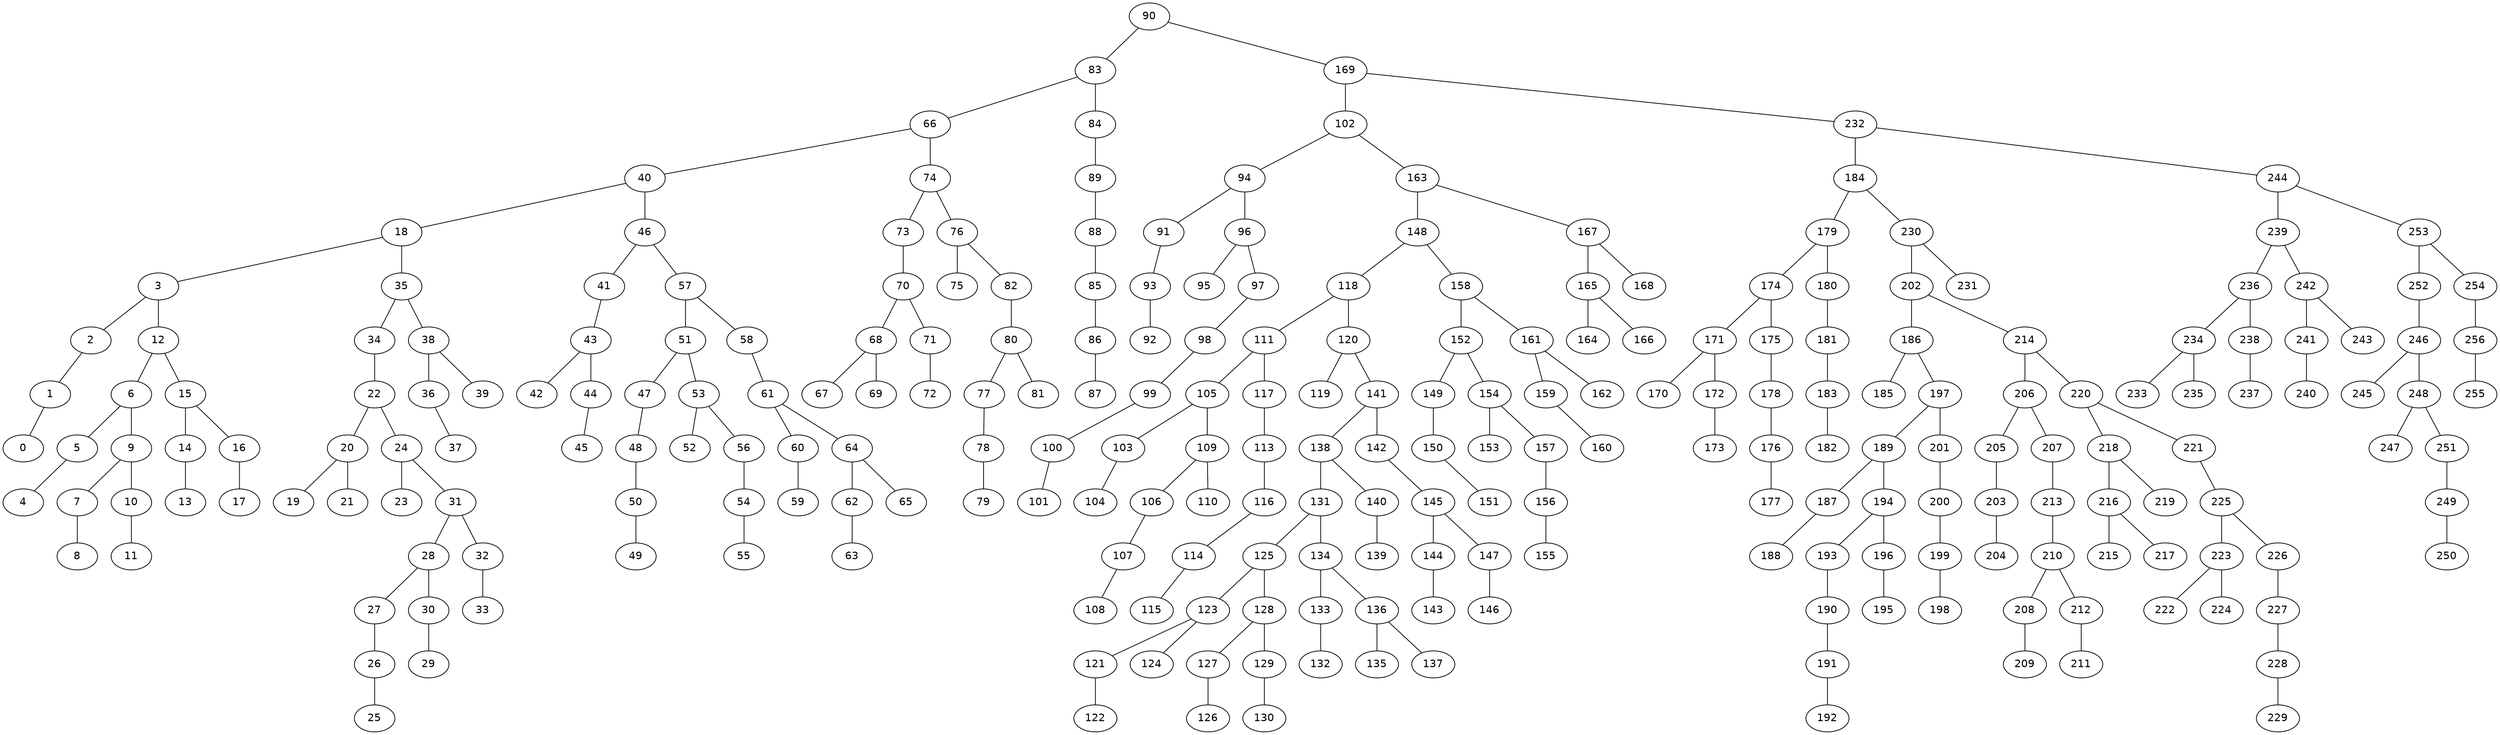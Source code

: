 graph BST {
    node [fontname="Helvetica"];
    90 [label="90"];
    90 -- 83;
    83 [label="83"];
    83 -- 66;
    66 [label="66"];
    66 -- 40;
    40 [label="40"];
    40 -- 18;
    18 [label="18"];
    18 -- 3;
    3 [label="3"];
    3 -- 2;
    2 [label="2"];
    2 -- 1;
    1 [label="1"];
    1 -- 0;
    0 [label="0"];
    3 -- 12;
    12 [label="12"];
    12 -- 6;
    6 [label="6"];
    6 -- 5;
    5 [label="5"];
    5 -- 4;
    4 [label="4"];
    6 -- 9;
    9 [label="9"];
    9 -- 7;
    7 [label="7"];
    7 -- 8;
    8 [label="8"];
    9 -- 10;
    10 [label="10"];
    10 -- 11;
    11 [label="11"];
    12 -- 15;
    15 [label="15"];
    15 -- 14;
    14 [label="14"];
    14 -- 13;
    13 [label="13"];
    15 -- 16;
    16 [label="16"];
    16 -- 17;
    17 [label="17"];
    18 -- 35;
    35 [label="35"];
    35 -- 34;
    34 [label="34"];
    34 -- 22;
    22 [label="22"];
    22 -- 20;
    20 [label="20"];
    20 -- 19;
    19 [label="19"];
    20 -- 21;
    21 [label="21"];
    22 -- 24;
    24 [label="24"];
    24 -- 23;
    23 [label="23"];
    24 -- 31;
    31 [label="31"];
    31 -- 28;
    28 [label="28"];
    28 -- 27;
    27 [label="27"];
    27 -- 26;
    26 [label="26"];
    26 -- 25;
    25 [label="25"];
    28 -- 30;
    30 [label="30"];
    30 -- 29;
    29 [label="29"];
    31 -- 32;
    32 [label="32"];
    32 -- 33;
    33 [label="33"];
    35 -- 38;
    38 [label="38"];
    38 -- 36;
    36 [label="36"];
    36 -- 37;
    37 [label="37"];
    38 -- 39;
    39 [label="39"];
    40 -- 46;
    46 [label="46"];
    46 -- 41;
    41 [label="41"];
    41 -- 43;
    43 [label="43"];
    43 -- 42;
    42 [label="42"];
    43 -- 44;
    44 [label="44"];
    44 -- 45;
    45 [label="45"];
    46 -- 57;
    57 [label="57"];
    57 -- 51;
    51 [label="51"];
    51 -- 47;
    47 [label="47"];
    47 -- 48;
    48 [label="48"];
    48 -- 50;
    50 [label="50"];
    50 -- 49;
    49 [label="49"];
    51 -- 53;
    53 [label="53"];
    53 -- 52;
    52 [label="52"];
    53 -- 56;
    56 [label="56"];
    56 -- 54;
    54 [label="54"];
    54 -- 55;
    55 [label="55"];
    57 -- 58;
    58 [label="58"];
    58 -- 61;
    61 [label="61"];
    61 -- 60;
    60 [label="60"];
    60 -- 59;
    59 [label="59"];
    61 -- 64;
    64 [label="64"];
    64 -- 62;
    62 [label="62"];
    62 -- 63;
    63 [label="63"];
    64 -- 65;
    65 [label="65"];
    66 -- 74;
    74 [label="74"];
    74 -- 73;
    73 [label="73"];
    73 -- 70;
    70 [label="70"];
    70 -- 68;
    68 [label="68"];
    68 -- 67;
    67 [label="67"];
    68 -- 69;
    69 [label="69"];
    70 -- 71;
    71 [label="71"];
    71 -- 72;
    72 [label="72"];
    74 -- 76;
    76 [label="76"];
    76 -- 75;
    75 [label="75"];
    76 -- 82;
    82 [label="82"];
    82 -- 80;
    80 [label="80"];
    80 -- 77;
    77 [label="77"];
    77 -- 78;
    78 [label="78"];
    78 -- 79;
    79 [label="79"];
    80 -- 81;
    81 [label="81"];
    83 -- 84;
    84 [label="84"];
    84 -- 89;
    89 [label="89"];
    89 -- 88;
    88 [label="88"];
    88 -- 85;
    85 [label="85"];
    85 -- 86;
    86 [label="86"];
    86 -- 87;
    87 [label="87"];
    90 -- 169;
    169 [label="169"];
    169 -- 102;
    102 [label="102"];
    102 -- 94;
    94 [label="94"];
    94 -- 91;
    91 [label="91"];
    91 -- 93;
    93 [label="93"];
    93 -- 92;
    92 [label="92"];
    94 -- 96;
    96 [label="96"];
    96 -- 95;
    95 [label="95"];
    96 -- 97;
    97 [label="97"];
    97 -- 98;
    98 [label="98"];
    98 -- 99;
    99 [label="99"];
    99 -- 100;
    100 [label="100"];
    100 -- 101;
    101 [label="101"];
    102 -- 163;
    163 [label="163"];
    163 -- 148;
    148 [label="148"];
    148 -- 118;
    118 [label="118"];
    118 -- 111;
    111 [label="111"];
    111 -- 105;
    105 [label="105"];
    105 -- 103;
    103 [label="103"];
    103 -- 104;
    104 [label="104"];
    105 -- 109;
    109 [label="109"];
    109 -- 106;
    106 [label="106"];
    106 -- 107;
    107 [label="107"];
    107 -- 108;
    108 [label="108"];
    109 -- 110;
    110 [label="110"];
    111 -- 117;
    117 [label="117"];
    117 -- 113;
    113 [label="113"];
    113 -- 116;
    116 [label="116"];
    116 -- 114;
    114 [label="114"];
    114 -- 115;
    115 [label="115"];
    118 -- 120;
    120 [label="120"];
    120 -- 119;
    119 [label="119"];
    120 -- 141;
    141 [label="141"];
    141 -- 138;
    138 [label="138"];
    138 -- 131;
    131 [label="131"];
    131 -- 125;
    125 [label="125"];
    125 -- 123;
    123 [label="123"];
    123 -- 121;
    121 [label="121"];
    121 -- 122;
    122 [label="122"];
    123 -- 124;
    124 [label="124"];
    125 -- 128;
    128 [label="128"];
    128 -- 127;
    127 [label="127"];
    127 -- 126;
    126 [label="126"];
    128 -- 129;
    129 [label="129"];
    129 -- 130;
    130 [label="130"];
    131 -- 134;
    134 [label="134"];
    134 -- 133;
    133 [label="133"];
    133 -- 132;
    132 [label="132"];
    134 -- 136;
    136 [label="136"];
    136 -- 135;
    135 [label="135"];
    136 -- 137;
    137 [label="137"];
    138 -- 140;
    140 [label="140"];
    140 -- 139;
    139 [label="139"];
    141 -- 142;
    142 [label="142"];
    142 -- 145;
    145 [label="145"];
    145 -- 144;
    144 [label="144"];
    144 -- 143;
    143 [label="143"];
    145 -- 147;
    147 [label="147"];
    147 -- 146;
    146 [label="146"];
    148 -- 158;
    158 [label="158"];
    158 -- 152;
    152 [label="152"];
    152 -- 149;
    149 [label="149"];
    149 -- 150;
    150 [label="150"];
    150 -- 151;
    151 [label="151"];
    152 -- 154;
    154 [label="154"];
    154 -- 153;
    153 [label="153"];
    154 -- 157;
    157 [label="157"];
    157 -- 156;
    156 [label="156"];
    156 -- 155;
    155 [label="155"];
    158 -- 161;
    161 [label="161"];
    161 -- 159;
    159 [label="159"];
    159 -- 160;
    160 [label="160"];
    161 -- 162;
    162 [label="162"];
    163 -- 167;
    167 [label="167"];
    167 -- 165;
    165 [label="165"];
    165 -- 164;
    164 [label="164"];
    165 -- 166;
    166 [label="166"];
    167 -- 168;
    168 [label="168"];
    169 -- 232;
    232 [label="232"];
    232 -- 184;
    184 [label="184"];
    184 -- 179;
    179 [label="179"];
    179 -- 174;
    174 [label="174"];
    174 -- 171;
    171 [label="171"];
    171 -- 170;
    170 [label="170"];
    171 -- 172;
    172 [label="172"];
    172 -- 173;
    173 [label="173"];
    174 -- 175;
    175 [label="175"];
    175 -- 178;
    178 [label="178"];
    178 -- 176;
    176 [label="176"];
    176 -- 177;
    177 [label="177"];
    179 -- 180;
    180 [label="180"];
    180 -- 181;
    181 [label="181"];
    181 -- 183;
    183 [label="183"];
    183 -- 182;
    182 [label="182"];
    184 -- 230;
    230 [label="230"];
    230 -- 202;
    202 [label="202"];
    202 -- 186;
    186 [label="186"];
    186 -- 185;
    185 [label="185"];
    186 -- 197;
    197 [label="197"];
    197 -- 189;
    189 [label="189"];
    189 -- 187;
    187 [label="187"];
    187 -- 188;
    188 [label="188"];
    189 -- 194;
    194 [label="194"];
    194 -- 193;
    193 [label="193"];
    193 -- 190;
    190 [label="190"];
    190 -- 191;
    191 [label="191"];
    191 -- 192;
    192 [label="192"];
    194 -- 196;
    196 [label="196"];
    196 -- 195;
    195 [label="195"];
    197 -- 201;
    201 [label="201"];
    201 -- 200;
    200 [label="200"];
    200 -- 199;
    199 [label="199"];
    199 -- 198;
    198 [label="198"];
    202 -- 214;
    214 [label="214"];
    214 -- 206;
    206 [label="206"];
    206 -- 205;
    205 [label="205"];
    205 -- 203;
    203 [label="203"];
    203 -- 204;
    204 [label="204"];
    206 -- 207;
    207 [label="207"];
    207 -- 213;
    213 [label="213"];
    213 -- 210;
    210 [label="210"];
    210 -- 208;
    208 [label="208"];
    208 -- 209;
    209 [label="209"];
    210 -- 212;
    212 [label="212"];
    212 -- 211;
    211 [label="211"];
    214 -- 220;
    220 [label="220"];
    220 -- 218;
    218 [label="218"];
    218 -- 216;
    216 [label="216"];
    216 -- 215;
    215 [label="215"];
    216 -- 217;
    217 [label="217"];
    218 -- 219;
    219 [label="219"];
    220 -- 221;
    221 [label="221"];
    221 -- 225;
    225 [label="225"];
    225 -- 223;
    223 [label="223"];
    223 -- 222;
    222 [label="222"];
    223 -- 224;
    224 [label="224"];
    225 -- 226;
    226 [label="226"];
    226 -- 227;
    227 [label="227"];
    227 -- 228;
    228 [label="228"];
    228 -- 229;
    229 [label="229"];
    230 -- 231;
    231 [label="231"];
    232 -- 244;
    244 [label="244"];
    244 -- 239;
    239 [label="239"];
    239 -- 236;
    236 [label="236"];
    236 -- 234;
    234 [label="234"];
    234 -- 233;
    233 [label="233"];
    234 -- 235;
    235 [label="235"];
    236 -- 238;
    238 [label="238"];
    238 -- 237;
    237 [label="237"];
    239 -- 242;
    242 [label="242"];
    242 -- 241;
    241 [label="241"];
    241 -- 240;
    240 [label="240"];
    242 -- 243;
    243 [label="243"];
    244 -- 253;
    253 [label="253"];
    253 -- 252;
    252 [label="252"];
    252 -- 246;
    246 [label="246"];
    246 -- 245;
    245 [label="245"];
    246 -- 248;
    248 [label="248"];
    248 -- 247;
    247 [label="247"];
    248 -- 251;
    251 [label="251"];
    251 -- 249;
    249 [label="249"];
    249 -- 250;
    250 [label="250"];
    253 -- 254;
    254 [label="254"];
    254 -- 256;
    256 [label="256"];
    256 -- 255;
    255 [label="255"];
}
